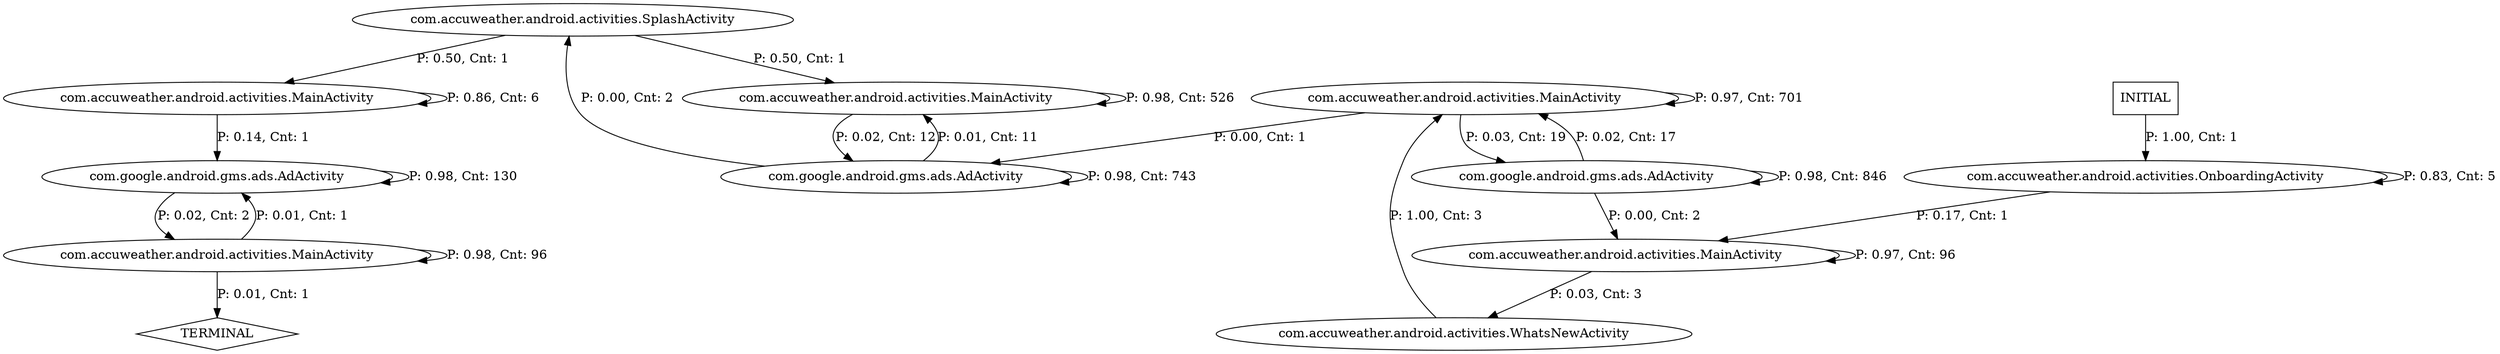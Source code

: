 digraph G {
  0 [label="com.accuweather.android.activities.MainActivity"];
  1 [label="com.accuweather.android.activities.MainActivity"];
  2 [label="com.accuweather.android.activities.MainActivity"];
  3 [label="com.accuweather.android.activities.MainActivity"];
  4 [label="com.accuweather.android.activities.MainActivity"];
  5 [label="com.accuweather.android.activities.OnboardingActivity"];
  6 [label="com.accuweather.android.activities.SplashActivity"];
  7 [label="com.accuweather.android.activities.WhatsNewActivity"];
  8 [label="com.google.android.gms.ads.AdActivity"];
  9 [label="com.google.android.gms.ads.AdActivity"];
  10 [label="com.google.android.gms.ads.AdActivity"];
  11 [label="TERMINAL",shape=diamond];
  12 [label="INITIAL",shape=box];
0->0 [label="P: 0.86, Cnt: 6"];
0->8 [label="P: 0.14, Cnt: 1"];
1->1 [label="P: 0.97, Cnt: 96"];
1->7 [label="P: 0.03, Cnt: 3"];
2->2 [label="P: 0.98, Cnt: 526"];
2->10 [label="P: 0.02, Cnt: 12"];
3->3 [label="P: 0.98, Cnt: 96"];
3->8 [label="P: 0.01, Cnt: 1"];
3->11 [label="P: 0.01, Cnt: 1"];
4->4 [label="P: 0.97, Cnt: 701"];
4->10 [label="P: 0.00, Cnt: 1"];
4->9 [label="P: 0.03, Cnt: 19"];
5->1 [label="P: 0.17, Cnt: 1"];
5->5 [label="P: 0.83, Cnt: 5"];
6->0 [label="P: 0.50, Cnt: 1"];
6->2 [label="P: 0.50, Cnt: 1"];
7->4 [label="P: 1.00, Cnt: 3"];
8->3 [label="P: 0.02, Cnt: 2"];
8->8 [label="P: 0.98, Cnt: 130"];
9->1 [label="P: 0.00, Cnt: 2"];
9->4 [label="P: 0.02, Cnt: 17"];
9->9 [label="P: 0.98, Cnt: 846"];
10->2 [label="P: 0.01, Cnt: 11"];
10->6 [label="P: 0.00, Cnt: 2"];
10->10 [label="P: 0.98, Cnt: 743"];
12->5 [label="P: 1.00, Cnt: 1"];
}
